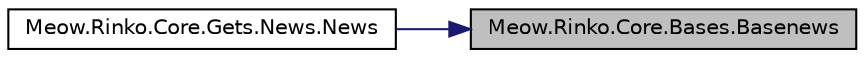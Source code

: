 digraph "Meow.Rinko.Core.Bases.Basenews"
{
 // LATEX_PDF_SIZE
  edge [fontname="Helvetica",fontsize="10",labelfontname="Helvetica",labelfontsize="10"];
  node [fontname="Helvetica",fontsize="10",shape=record];
  rankdir="RL";
  Node1 [label="Meow.Rinko.Core.Bases.Basenews",height=0.2,width=0.4,color="black", fillcolor="grey75", style="filled", fontcolor="black",tooltip="最近更新"];
  Node1 -> Node2 [dir="back",color="midnightblue",fontsize="10",style="solid",fontname="Helvetica"];
  Node2 [label="Meow.Rinko.Core.Gets.News.News",height=0.2,width=0.4,color="black", fillcolor="white", style="filled",URL="$classMeow_1_1Rinko_1_1Core_1_1Gets_1_1News.html#ab0c91a3ec5ac781cf8e2105e200f602b",tooltip="初始化所有更新信息数据"];
}
